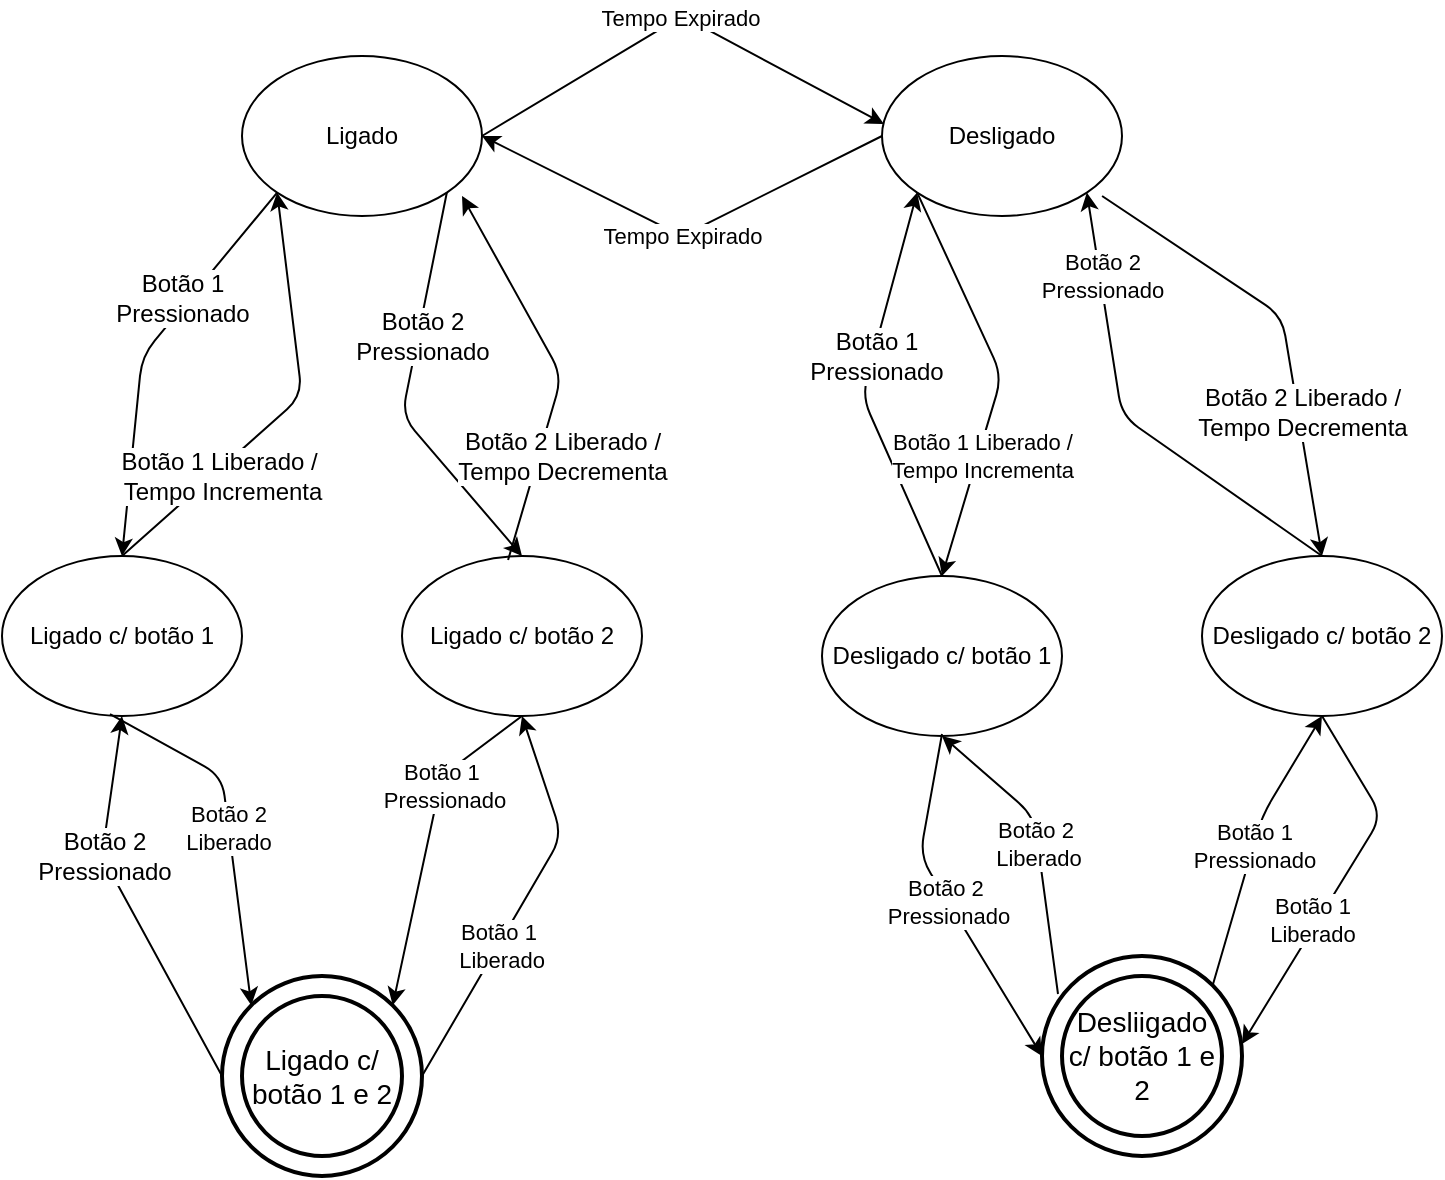<mxfile pages="1" version="11.2.2" type="github"><diagram id="WXWico5gRuUlRVO9wQhI" name="Page-1"><mxGraphModel dx="1182" dy="717" grid="1" gridSize="10" guides="1" tooltips="1" connect="1" arrows="1" fold="1" page="1" pageScale="1" pageWidth="827" pageHeight="1169" math="0" shadow="0"><root><mxCell id="0"/><mxCell id="1" parent="0"/><mxCell id="FBO3H-kpH0zMS6HpRXDr-1" value="Ligado" style="ellipse;whiteSpace=wrap;html=1;" vertex="1" parent="1"><mxGeometry x="170" y="210" width="120" height="80" as="geometry"/></mxCell><mxCell id="FBO3H-kpH0zMS6HpRXDr-2" value="Desligado" style="ellipse;whiteSpace=wrap;html=1;" vertex="1" parent="1"><mxGeometry x="490" y="210" width="120" height="80" as="geometry"/></mxCell><mxCell id="FBO3H-kpH0zMS6HpRXDr-3" value="Ligado c/ botão 1" style="ellipse;whiteSpace=wrap;html=1;" vertex="1" parent="1"><mxGeometry x="50" y="460" width="120" height="80" as="geometry"/></mxCell><mxCell id="FBO3H-kpH0zMS6HpRXDr-10" value="Tempo Expirado" style="endArrow=classic;html=1;entryX=0.008;entryY=0.425;entryDx=0;entryDy=0;entryPerimeter=0;exitX=1;exitY=0.5;exitDx=0;exitDy=0;" edge="1" parent="1" source="FBO3H-kpH0zMS6HpRXDr-1" target="FBO3H-kpH0zMS6HpRXDr-2"><mxGeometry width="50" height="50" relative="1" as="geometry"><mxPoint x="60" y="610" as="sourcePoint"/><mxPoint x="110" y="560" as="targetPoint"/><Array as="points"><mxPoint x="390" y="190"/></Array></mxGeometry></mxCell><mxCell id="FBO3H-kpH0zMS6HpRXDr-11" value="Tempo Expirado" style="endArrow=classic;html=1;entryX=1;entryY=0.5;entryDx=0;entryDy=0;exitX=0;exitY=0.5;exitDx=0;exitDy=0;" edge="1" parent="1" source="FBO3H-kpH0zMS6HpRXDr-2" target="FBO3H-kpH0zMS6HpRXDr-1"><mxGeometry width="50" height="50" relative="1" as="geometry"><mxPoint x="60" y="610" as="sourcePoint"/><mxPoint x="110" y="560" as="targetPoint"/><Array as="points"><mxPoint x="390" y="300"/></Array></mxGeometry></mxCell><mxCell id="FBO3H-kpH0zMS6HpRXDr-12" value="Ligado c/ botão 2" style="ellipse;whiteSpace=wrap;html=1;" vertex="1" parent="1"><mxGeometry x="250" y="460" width="120" height="80" as="geometry"/></mxCell><mxCell id="FBO3H-kpH0zMS6HpRXDr-16" value="Desligado c/ botão 1" style="ellipse;whiteSpace=wrap;html=1;" vertex="1" parent="1"><mxGeometry x="460" y="470" width="120" height="80" as="geometry"/></mxCell><mxCell id="FBO3H-kpH0zMS6HpRXDr-17" value="Desligado c/ botão 2" style="ellipse;whiteSpace=wrap;html=1;" vertex="1" parent="1"><mxGeometry x="650" y="460" width="120" height="80" as="geometry"/></mxCell><mxCell id="FBO3H-kpH0zMS6HpRXDr-21" value="" style="endArrow=classic;html=1;entryX=0.5;entryY=0;entryDx=0;entryDy=0;exitX=0;exitY=1;exitDx=0;exitDy=0;" edge="1" parent="1" source="FBO3H-kpH0zMS6HpRXDr-1" target="FBO3H-kpH0zMS6HpRXDr-3"><mxGeometry width="50" height="50" relative="1" as="geometry"><mxPoint x="140" y="360" as="sourcePoint"/><mxPoint x="140" y="700" as="targetPoint"/><Array as="points"><mxPoint x="120" y="360"/></Array></mxGeometry></mxCell><mxCell id="FBO3H-kpH0zMS6HpRXDr-41" value="Botão 1 &lt;br&gt;Pressionado" style="text;html=1;resizable=0;points=[];align=center;verticalAlign=middle;labelBackgroundColor=#ffffff;" vertex="1" connectable="0" parent="FBO3H-kpH0zMS6HpRXDr-21"><mxGeometry x="-0.097" relative="1" as="geometry"><mxPoint x="11.5" y="-20" as="offset"/></mxGeometry></mxCell><mxCell id="FBO3H-kpH0zMS6HpRXDr-22" value="" style="endArrow=classic;html=1;entryX=0;entryY=1;entryDx=0;entryDy=0;exitX=0.5;exitY=0;exitDx=0;exitDy=0;" edge="1" parent="1" source="FBO3H-kpH0zMS6HpRXDr-3" target="FBO3H-kpH0zMS6HpRXDr-1"><mxGeometry width="50" height="50" relative="1" as="geometry"><mxPoint x="150" y="460" as="sourcePoint"/><mxPoint x="197.574" y="288.284" as="targetPoint"/><Array as="points"><mxPoint x="200" y="380"/></Array></mxGeometry></mxCell><mxCell id="FBO3H-kpH0zMS6HpRXDr-42" value="Botão 1 Liberado /&amp;nbsp;&lt;br&gt;Tempo Incrementa" style="text;html=1;resizable=0;points=[];align=center;verticalAlign=middle;labelBackgroundColor=#ffffff;" vertex="1" connectable="0" parent="FBO3H-kpH0zMS6HpRXDr-22"><mxGeometry x="-0.083" y="-2" relative="1" as="geometry"><mxPoint x="-27.5" y="26.5" as="offset"/></mxGeometry></mxCell><mxCell id="FBO3H-kpH0zMS6HpRXDr-24" value="Botão 2 &lt;br&gt;Liberado" style="endArrow=classic;html=1;entryX=0;entryY=0;entryDx=0;entryDy=0;exitX=0.45;exitY=0.988;exitDx=0;exitDy=0;exitPerimeter=0;" edge="1" parent="1" source="FBO3H-kpH0zMS6HpRXDr-3" target="FBO3H-kpH0zMS6HpRXDr-54"><mxGeometry width="50" height="50" relative="1" as="geometry"><mxPoint x="50" y="750" as="sourcePoint"/><mxPoint x="167.574" y="681.716" as="targetPoint"/><Array as="points"><mxPoint x="160" y="570"/></Array></mxGeometry></mxCell><mxCell id="FBO3H-kpH0zMS6HpRXDr-25" value="Botão 1&lt;br&gt;&amp;nbsp;Liberado" style="endArrow=classic;html=1;entryX=0.5;entryY=1;entryDx=0;entryDy=0;exitX=1;exitY=0.5;exitDx=0;exitDy=0;" edge="1" parent="1" source="FBO3H-kpH0zMS6HpRXDr-54" target="FBO3H-kpH0zMS6HpRXDr-12"><mxGeometry x="-0.257" width="50" height="50" relative="1" as="geometry"><mxPoint x="270" y="718" as="sourcePoint"/><mxPoint x="100" y="700" as="targetPoint"/><Array as="points"><mxPoint x="330" y="600"/></Array><mxPoint as="offset"/></mxGeometry></mxCell><mxCell id="FBO3H-kpH0zMS6HpRXDr-27" value="" style="endArrow=classic;html=1;entryX=0.5;entryY=0;entryDx=0;entryDy=0;exitX=1;exitY=1;exitDx=0;exitDy=0;" edge="1" parent="1" source="FBO3H-kpH0zMS6HpRXDr-1" target="FBO3H-kpH0zMS6HpRXDr-12"><mxGeometry width="50" height="50" relative="1" as="geometry"><mxPoint x="50" y="750" as="sourcePoint"/><mxPoint x="100" y="700" as="targetPoint"/><Array as="points"><mxPoint x="250" y="390"/></Array></mxGeometry></mxCell><mxCell id="FBO3H-kpH0zMS6HpRXDr-43" value="Botão 2 &lt;br&gt;Pressionado" style="text;html=1;resizable=0;points=[];align=center;verticalAlign=middle;labelBackgroundColor=#ffffff;" vertex="1" connectable="0" parent="FBO3H-kpH0zMS6HpRXDr-27"><mxGeometry x="0.105" y="16" relative="1" as="geometry"><mxPoint x="-2" y="-29.5" as="offset"/></mxGeometry></mxCell><mxCell id="FBO3H-kpH0zMS6HpRXDr-28" value="" style="endArrow=classic;html=1;exitX=0.442;exitY=0.025;exitDx=0;exitDy=0;exitPerimeter=0;" edge="1" parent="1" source="FBO3H-kpH0zMS6HpRXDr-12"><mxGeometry width="50" height="50" relative="1" as="geometry"><mxPoint x="50" y="750" as="sourcePoint"/><mxPoint x="280" y="280" as="targetPoint"/><Array as="points"><mxPoint x="330" y="370"/></Array></mxGeometry></mxCell><mxCell id="FBO3H-kpH0zMS6HpRXDr-44" value="Botão 2 Liberado / &lt;br&gt;Tempo Decrementa" style="text;html=1;resizable=0;points=[];align=center;verticalAlign=middle;labelBackgroundColor=#ffffff;" vertex="1" connectable="0" parent="FBO3H-kpH0zMS6HpRXDr-28"><mxGeometry x="-0.186" y="-2" relative="1" as="geometry"><mxPoint x="2.5" y="25" as="offset"/></mxGeometry></mxCell><mxCell id="FBO3H-kpH0zMS6HpRXDr-29" value="" style="endArrow=classic;html=1;entryX=0;entryY=1;entryDx=0;entryDy=0;exitX=0.5;exitY=0;exitDx=0;exitDy=0;" edge="1" parent="1" source="FBO3H-kpH0zMS6HpRXDr-16" target="FBO3H-kpH0zMS6HpRXDr-2"><mxGeometry width="50" height="50" relative="1" as="geometry"><mxPoint x="50" y="750" as="sourcePoint"/><mxPoint x="100" y="700" as="targetPoint"/><Array as="points"><mxPoint x="480" y="380"/></Array></mxGeometry></mxCell><mxCell id="FBO3H-kpH0zMS6HpRXDr-45" value="Botão 1 &lt;br&gt;Pressionado" style="text;html=1;resizable=0;points=[];align=center;verticalAlign=middle;labelBackgroundColor=#ffffff;" vertex="1" connectable="0" parent="FBO3H-kpH0zMS6HpRXDr-29"><mxGeometry x="-0.034" y="-21" relative="1" as="geometry"><mxPoint x="-14" y="-26" as="offset"/></mxGeometry></mxCell><mxCell id="FBO3H-kpH0zMS6HpRXDr-31" value="Botão 1 Liberado / &lt;br&gt;Tempo Incrementa" style="endArrow=classic;html=1;entryX=0.5;entryY=0;entryDx=0;entryDy=0;exitX=0;exitY=1;exitDx=0;exitDy=0;" edge="1" parent="1" source="FBO3H-kpH0zMS6HpRXDr-2" target="FBO3H-kpH0zMS6HpRXDr-16"><mxGeometry x="0.385" y="2" width="50" height="50" relative="1" as="geometry"><mxPoint x="508" y="290" as="sourcePoint"/><mxPoint x="100" y="700" as="targetPoint"/><Array as="points"><mxPoint x="550" y="370"/></Array><mxPoint as="offset"/></mxGeometry></mxCell><mxCell id="FBO3H-kpH0zMS6HpRXDr-32" value="Botão 2&amp;nbsp;&lt;br&gt;Pressionado" style="endArrow=classic;html=1;entryX=0;entryY=0.5;entryDx=0;entryDy=0;" edge="1" parent="1" target="FBO3H-kpH0zMS6HpRXDr-55"><mxGeometry width="50" height="50" relative="1" as="geometry"><mxPoint x="520" y="549" as="sourcePoint"/><mxPoint x="560" y="700" as="targetPoint"/><Array as="points"><mxPoint x="509" y="610"/></Array></mxGeometry></mxCell><mxCell id="FBO3H-kpH0zMS6HpRXDr-33" value="Botão 1&lt;br&gt;Pressionado" style="endArrow=classic;html=1;entryX=0.5;entryY=1;entryDx=0;entryDy=0;exitX=1;exitY=0;exitDx=0;exitDy=0;" edge="1" parent="1" source="FBO3H-kpH0zMS6HpRXDr-55" target="FBO3H-kpH0zMS6HpRXDr-17"><mxGeometry width="50" height="50" relative="1" as="geometry"><mxPoint x="662.426" y="671.716" as="sourcePoint"/><mxPoint x="100" y="700" as="targetPoint"/><Array as="points"><mxPoint x="680" y="590"/></Array></mxGeometry></mxCell><mxCell id="FBO3H-kpH0zMS6HpRXDr-34" value="Botão 2 &lt;br&gt;Pressionado" style="endArrow=classic;html=1;entryX=1;entryY=1;entryDx=0;entryDy=0;exitX=0.5;exitY=0;exitDx=0;exitDy=0;" edge="1" parent="1" source="FBO3H-kpH0zMS6HpRXDr-17" target="FBO3H-kpH0zMS6HpRXDr-2"><mxGeometry x="0.639" y="-1" width="50" height="50" relative="1" as="geometry"><mxPoint x="50" y="750" as="sourcePoint"/><mxPoint x="100" y="700" as="targetPoint"/><Array as="points"><mxPoint x="610" y="390"/></Array><mxPoint as="offset"/></mxGeometry></mxCell><mxCell id="FBO3H-kpH0zMS6HpRXDr-35" value="" style="endArrow=classic;html=1;entryX=0.5;entryY=0;entryDx=0;entryDy=0;exitX=0.917;exitY=0.875;exitDx=0;exitDy=0;exitPerimeter=0;" edge="1" parent="1" source="FBO3H-kpH0zMS6HpRXDr-2" target="FBO3H-kpH0zMS6HpRXDr-17"><mxGeometry width="50" height="50" relative="1" as="geometry"><mxPoint x="100" y="700" as="sourcePoint"/><mxPoint x="50" y="750" as="targetPoint"/><Array as="points"><mxPoint x="690" y="340"/></Array></mxGeometry></mxCell><mxCell id="FBO3H-kpH0zMS6HpRXDr-47" value="Botão 2 Liberado /&lt;br&gt;Tempo Decrementa" style="text;html=1;resizable=0;points=[];align=center;verticalAlign=middle;labelBackgroundColor=#ffffff;" vertex="1" connectable="0" parent="FBO3H-kpH0zMS6HpRXDr-35"><mxGeometry x="0.368" y="2" relative="1" as="geometry"><mxPoint as="offset"/></mxGeometry></mxCell><mxCell id="FBO3H-kpH0zMS6HpRXDr-36" value="Botão 2&amp;nbsp;&lt;br&gt;Liberado" style="endArrow=classic;html=1;entryX=0.5;entryY=1;entryDx=0;entryDy=0;exitX=0.08;exitY=0.19;exitDx=0;exitDy=0;exitPerimeter=0;" edge="1" parent="1" source="FBO3H-kpH0zMS6HpRXDr-55" target="FBO3H-kpH0zMS6HpRXDr-16"><mxGeometry width="50" height="50" relative="1" as="geometry"><mxPoint x="577.574" y="671.716" as="sourcePoint"/><mxPoint x="100" y="700" as="targetPoint"/><Array as="points"><mxPoint x="566" y="590"/></Array></mxGeometry></mxCell><mxCell id="FBO3H-kpH0zMS6HpRXDr-37" value="Botão 1 &lt;br&gt;Liberado" style="endArrow=classic;html=1;entryX=1;entryY=0.44;entryDx=0;entryDy=0;entryPerimeter=0;" edge="1" parent="1" target="FBO3H-kpH0zMS6HpRXDr-55"><mxGeometry x="0.27" y="-2" width="50" height="50" relative="1" as="geometry"><mxPoint x="710" y="540" as="sourcePoint"/><mxPoint x="680" y="700" as="targetPoint"/><Array as="points"><mxPoint x="740" y="590"/></Array><mxPoint y="-1" as="offset"/></mxGeometry></mxCell><mxCell id="FBO3H-kpH0zMS6HpRXDr-38" value="" style="endArrow=classic;html=1;entryX=0.5;entryY=1;entryDx=0;entryDy=0;exitX=0;exitY=0.5;exitDx=0;exitDy=0;" edge="1" parent="1" source="FBO3H-kpH0zMS6HpRXDr-54" target="FBO3H-kpH0zMS6HpRXDr-3"><mxGeometry width="50" height="50" relative="1" as="geometry"><mxPoint x="150.96" y="700" as="sourcePoint"/><mxPoint x="100" y="700" as="targetPoint"/><Array as="points"><mxPoint x="100" y="610"/></Array></mxGeometry></mxCell><mxCell id="FBO3H-kpH0zMS6HpRXDr-48" value="Botão 2 &lt;br&gt;Pressionado" style="text;html=1;resizable=0;points=[];align=center;verticalAlign=middle;labelBackgroundColor=#ffffff;" vertex="1" connectable="0" parent="FBO3H-kpH0zMS6HpRXDr-38"><mxGeometry x="0.273" y="-1" relative="1" as="geometry"><mxPoint as="offset"/></mxGeometry></mxCell><mxCell id="FBO3H-kpH0zMS6HpRXDr-39" value="Botão 1&amp;nbsp;&lt;br&gt;Pressionado" style="endArrow=classic;html=1;entryX=1;entryY=0;entryDx=0;entryDy=0;" edge="1" parent="1" target="FBO3H-kpH0zMS6HpRXDr-54"><mxGeometry x="-0.35" y="2" width="50" height="50" relative="1" as="geometry"><mxPoint x="310" y="540" as="sourcePoint"/><mxPoint x="252.426" y="681.716" as="targetPoint"/><Array as="points"><mxPoint x="270" y="570"/></Array><mxPoint as="offset"/></mxGeometry></mxCell><mxCell id="FBO3H-kpH0zMS6HpRXDr-54" value="Ligado c/ botão 1 e 2" style="ellipse;shape=doubleEllipse;margin=10;strokeWidth=2;fontSize=14;whiteSpace=wrap;html=1;align=center;" vertex="1" parent="1"><mxGeometry x="160" y="670" width="100" height="100" as="geometry"/></mxCell><mxCell id="FBO3H-kpH0zMS6HpRXDr-55" value="Desliigado c/ botão 1 e 2" style="ellipse;shape=doubleEllipse;margin=10;strokeWidth=2;fontSize=14;whiteSpace=wrap;html=1;align=center;" vertex="1" parent="1"><mxGeometry x="570" y="660" width="100" height="100" as="geometry"/></mxCell></root></mxGraphModel></diagram></mxfile>